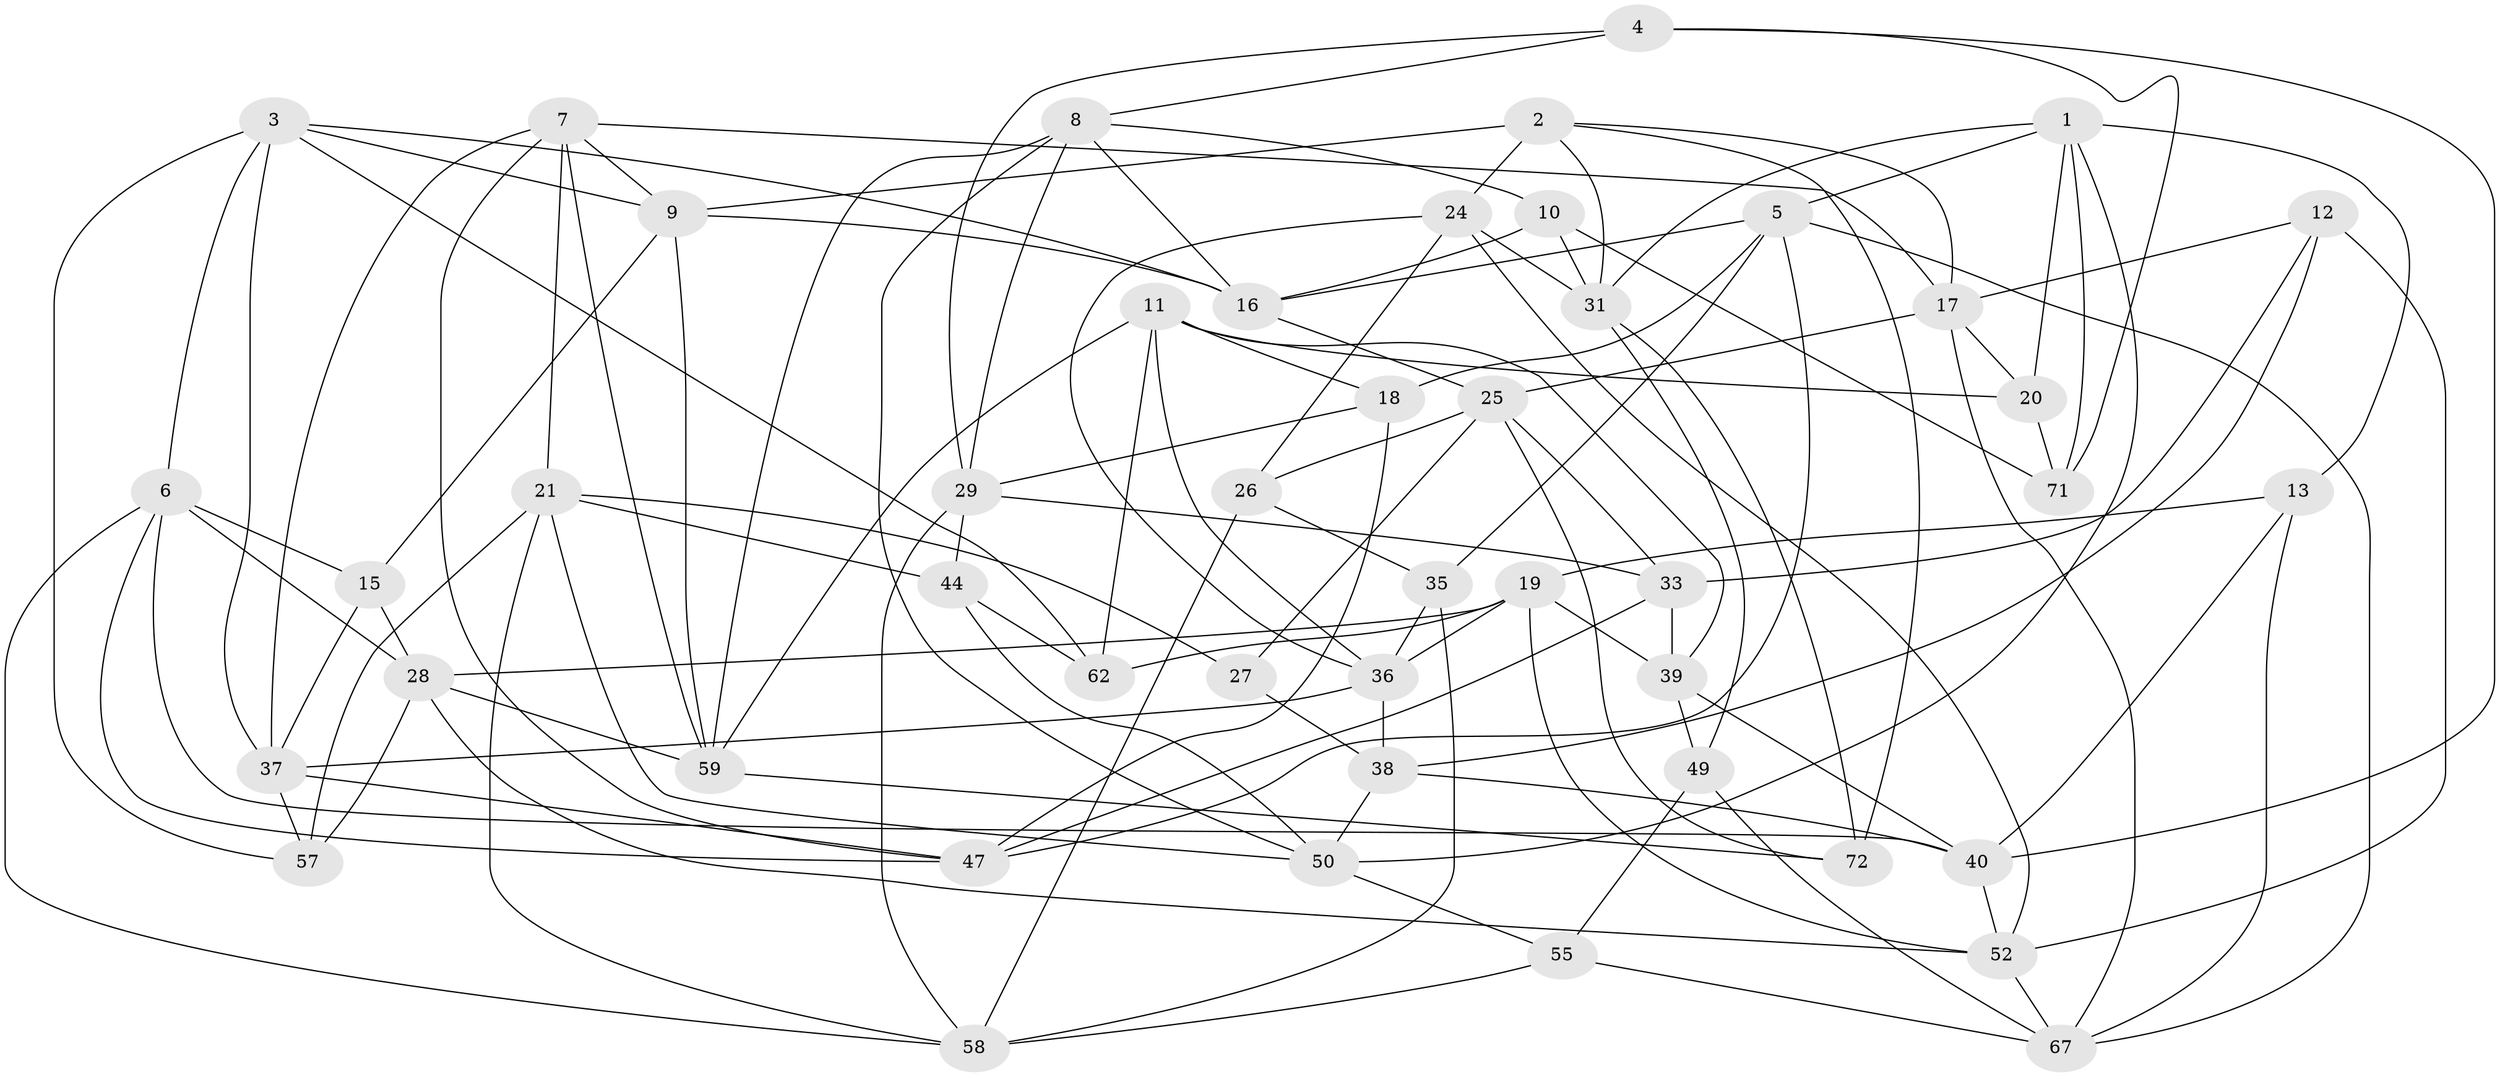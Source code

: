 // original degree distribution, {4: 1.0}
// Generated by graph-tools (version 1.1) at 2025/11/02/27/25 16:11:50]
// undirected, 47 vertices, 121 edges
graph export_dot {
graph [start="1"]
  node [color=gray90,style=filled];
  1 [super="+14"];
  2 [super="+74"];
  3 [super="+43"];
  4;
  5 [super="+23"];
  6 [super="+32"];
  7 [super="+30"];
  8 [super="+75"];
  9 [super="+76"];
  10;
  11 [super="+51"];
  12;
  13;
  15;
  16 [super="+34"];
  17 [super="+64"];
  18;
  19 [super="+60"];
  20;
  21 [super="+22"];
  24 [super="+66"];
  25 [super="+61"];
  26;
  27;
  28 [super="+41"];
  29 [super="+48"];
  31 [super="+69"];
  33 [super="+54"];
  35;
  36 [super="+73"];
  37 [super="+45"];
  38 [super="+46"];
  39 [super="+42"];
  40 [super="+77"];
  44;
  47 [super="+53"];
  49;
  50 [super="+65"];
  52 [super="+56"];
  55;
  57;
  58 [super="+63"];
  59 [super="+70"];
  62;
  67 [super="+68"];
  71;
  72;
  1 -- 13;
  1 -- 50;
  1 -- 20;
  1 -- 71;
  1 -- 5;
  1 -- 31;
  2 -- 72;
  2 -- 17;
  2 -- 24 [weight=2];
  2 -- 9;
  2 -- 31;
  3 -- 62;
  3 -- 6;
  3 -- 37;
  3 -- 16;
  3 -- 9;
  3 -- 57;
  4 -- 8;
  4 -- 40;
  4 -- 71;
  4 -- 29;
  5 -- 18;
  5 -- 47;
  5 -- 35;
  5 -- 16;
  5 -- 67;
  6 -- 15;
  6 -- 47;
  6 -- 40;
  6 -- 58;
  6 -- 28;
  7 -- 21;
  7 -- 9;
  7 -- 47;
  7 -- 37;
  7 -- 17;
  7 -- 59;
  8 -- 59;
  8 -- 50;
  8 -- 16;
  8 -- 10;
  8 -- 29;
  9 -- 15;
  9 -- 16;
  9 -- 59;
  10 -- 71;
  10 -- 16;
  10 -- 31;
  11 -- 62;
  11 -- 20;
  11 -- 18;
  11 -- 59;
  11 -- 36;
  11 -- 39;
  12 -- 52;
  12 -- 33;
  12 -- 17;
  12 -- 38;
  13 -- 19;
  13 -- 67;
  13 -- 40;
  15 -- 37;
  15 -- 28;
  16 -- 25;
  17 -- 20;
  17 -- 25;
  17 -- 67;
  18 -- 47;
  18 -- 29;
  19 -- 36;
  19 -- 52;
  19 -- 28;
  19 -- 62;
  19 -- 39;
  20 -- 71;
  21 -- 50;
  21 -- 27;
  21 -- 44;
  21 -- 57;
  21 -- 58;
  24 -- 36;
  24 -- 52;
  24 -- 26;
  24 -- 31;
  25 -- 26;
  25 -- 33;
  25 -- 72;
  25 -- 27;
  26 -- 35;
  26 -- 58;
  27 -- 38 [weight=2];
  28 -- 57;
  28 -- 59;
  28 -- 52;
  29 -- 33;
  29 -- 58;
  29 -- 44;
  31 -- 49;
  31 -- 72;
  33 -- 39 [weight=2];
  33 -- 47;
  35 -- 58;
  35 -- 36;
  36 -- 37;
  36 -- 38;
  37 -- 57;
  37 -- 47;
  38 -- 50;
  38 -- 40;
  39 -- 49;
  39 -- 40;
  40 -- 52;
  44 -- 62;
  44 -- 50;
  49 -- 55;
  49 -- 67;
  50 -- 55;
  52 -- 67;
  55 -- 67;
  55 -- 58;
  59 -- 72;
}
